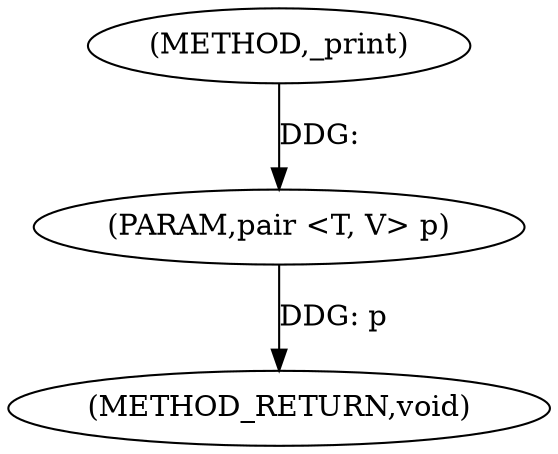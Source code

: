 digraph "_print" {  
"1000158" [label = "(METHOD,_print)" ]
"1000161" [label = "(METHOD_RETURN,void)" ]
"1000159" [label = "(PARAM,pair <T, V> p)" ]
  "1000159" -> "1000161"  [ label = "DDG: p"] 
  "1000158" -> "1000159"  [ label = "DDG: "] 
}
